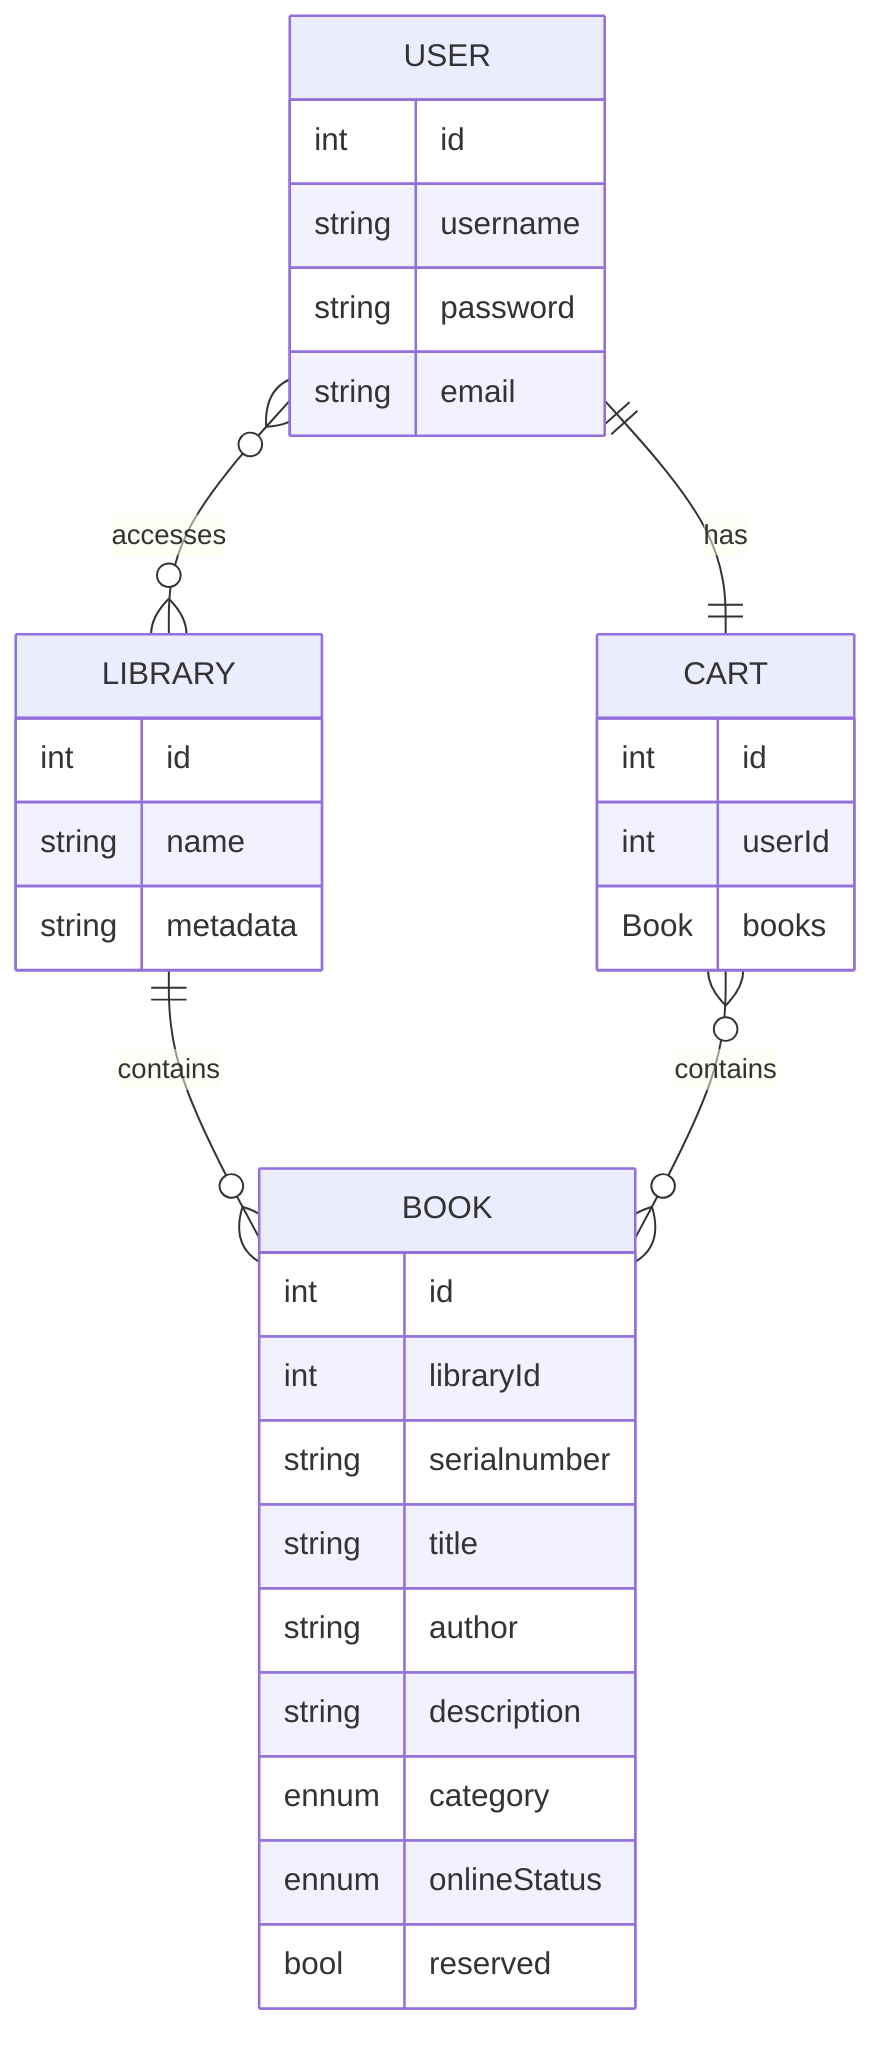 erDiagram
    LIBRARY ||--o{ BOOK : contains
    LIBRARY {
        int id
        string name
        string metadata
    }
    BOOK {
        int id
        int libraryId
        string serialnumber
        string title
        string author
        string description
        ennum category
        ennum onlineStatus
        bool reserved
    }
    USER }o--o{ LIBRARY : accesses
    USER {
        int id
        string username
        string password
        string email
    }

    USER ||--|| CART : has
    CART {
        int id
        int userId
        Book books
    }

    CART }o--o{ BOOK : contains